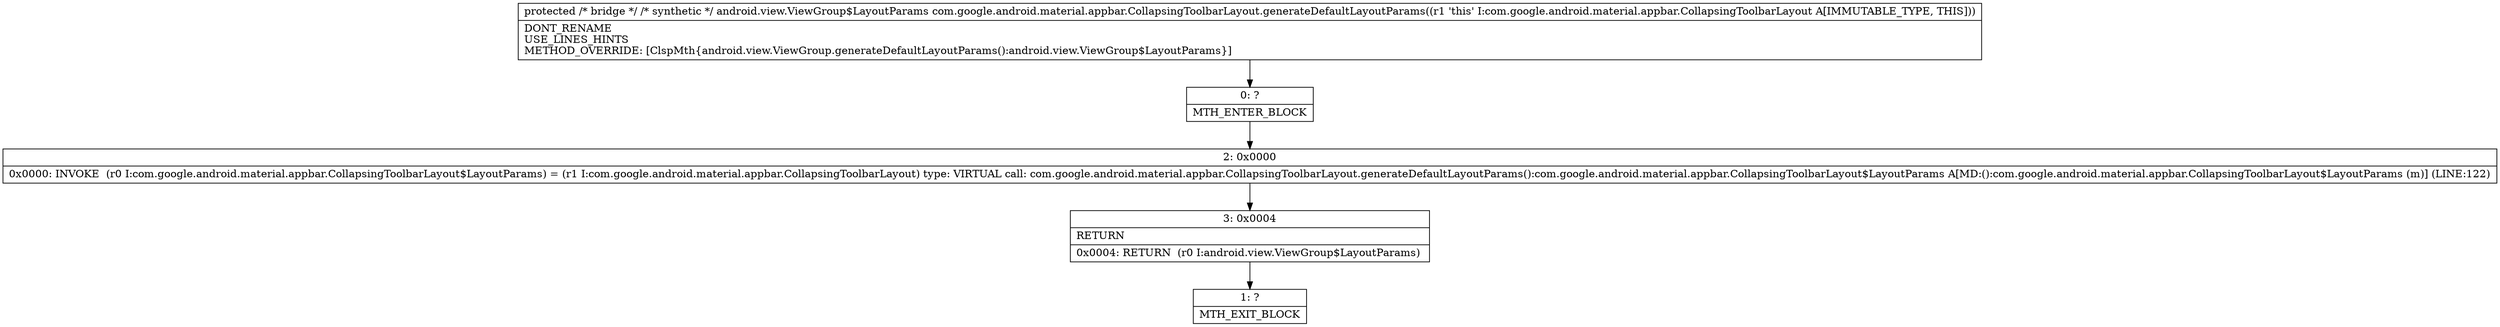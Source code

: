 digraph "CFG forcom.google.android.material.appbar.CollapsingToolbarLayout.generateDefaultLayoutParams()Landroid\/view\/ViewGroup$LayoutParams;" {
Node_0 [shape=record,label="{0\:\ ?|MTH_ENTER_BLOCK\l}"];
Node_2 [shape=record,label="{2\:\ 0x0000|0x0000: INVOKE  (r0 I:com.google.android.material.appbar.CollapsingToolbarLayout$LayoutParams) = (r1 I:com.google.android.material.appbar.CollapsingToolbarLayout) type: VIRTUAL call: com.google.android.material.appbar.CollapsingToolbarLayout.generateDefaultLayoutParams():com.google.android.material.appbar.CollapsingToolbarLayout$LayoutParams A[MD:():com.google.android.material.appbar.CollapsingToolbarLayout$LayoutParams (m)] (LINE:122)\l}"];
Node_3 [shape=record,label="{3\:\ 0x0004|RETURN\l|0x0004: RETURN  (r0 I:android.view.ViewGroup$LayoutParams) \l}"];
Node_1 [shape=record,label="{1\:\ ?|MTH_EXIT_BLOCK\l}"];
MethodNode[shape=record,label="{protected \/* bridge *\/ \/* synthetic *\/ android.view.ViewGroup$LayoutParams com.google.android.material.appbar.CollapsingToolbarLayout.generateDefaultLayoutParams((r1 'this' I:com.google.android.material.appbar.CollapsingToolbarLayout A[IMMUTABLE_TYPE, THIS]))  | DONT_RENAME\lUSE_LINES_HINTS\lMETHOD_OVERRIDE: [ClspMth\{android.view.ViewGroup.generateDefaultLayoutParams():android.view.ViewGroup$LayoutParams\}]\l}"];
MethodNode -> Node_0;Node_0 -> Node_2;
Node_2 -> Node_3;
Node_3 -> Node_1;
}

